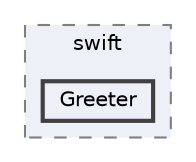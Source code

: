 digraph "flatbuffers/grpc/examples/swift/Greeter"
{
 // LATEX_PDF_SIZE
  bgcolor="transparent";
  edge [fontname=Helvetica,fontsize=10,labelfontname=Helvetica,labelfontsize=10];
  node [fontname=Helvetica,fontsize=10,shape=box,height=0.2,width=0.4];
  compound=true
  subgraph clusterdir_b20eb96a4dfdb926ef622b788a154179 {
    graph [ bgcolor="#edf0f7", pencolor="grey50", label="swift", fontname=Helvetica,fontsize=10 style="filled,dashed", URL="dir_b20eb96a4dfdb926ef622b788a154179.html",tooltip=""]
  dir_243d0565507137a3db8d5654c3f06170 [label="Greeter", fillcolor="#edf0f7", color="grey25", style="filled,bold", URL="dir_243d0565507137a3db8d5654c3f06170.html",tooltip=""];
  }
}
